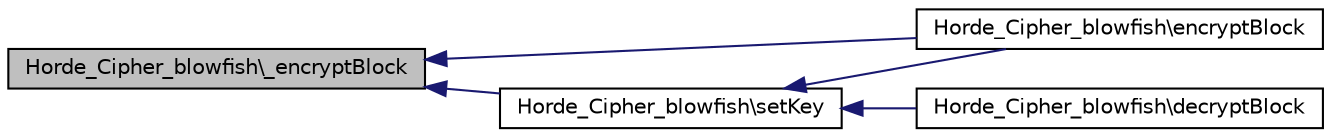 digraph G
{
  edge [fontname="Helvetica",fontsize="10",labelfontname="Helvetica",labelfontsize="10"];
  node [fontname="Helvetica",fontsize="10",shape=record];
  rankdir="LR";
  Node1 [label="Horde_Cipher_blowfish\\_encryptBlock",height=0.2,width=0.4,color="black", fillcolor="grey75", style="filled" fontcolor="black"];
  Node1 -> Node2 [dir="back",color="midnightblue",fontsize="10",style="solid",fontname="Helvetica"];
  Node2 [label="Horde_Cipher_blowfish\\setKey",height=0.2,width=0.4,color="black", fillcolor="white", style="filled",URL="$classHorde__Cipher__blowfish.html#a287a176504a0588e005ecd4a374fa04c",tooltip="Set the key to be used for en/decryption."];
  Node2 -> Node3 [dir="back",color="midnightblue",fontsize="10",style="solid",fontname="Helvetica"];
  Node3 [label="Horde_Cipher_blowfish\\encryptBlock",height=0.2,width=0.4,color="black", fillcolor="white", style="filled",URL="$classHorde__Cipher__blowfish.html#ad635ef18d543344fbb09f6e07967aed5",tooltip="Encrypt a block of data."];
  Node2 -> Node4 [dir="back",color="midnightblue",fontsize="10",style="solid",fontname="Helvetica"];
  Node4 [label="Horde_Cipher_blowfish\\decryptBlock",height=0.2,width=0.4,color="black", fillcolor="white", style="filled",URL="$classHorde__Cipher__blowfish.html#ab612bd997fbb4d07e2ae4d825b58f2ed",tooltip="Decrypt a block of data."];
  Node1 -> Node3 [dir="back",color="midnightblue",fontsize="10",style="solid",fontname="Helvetica"];
}
